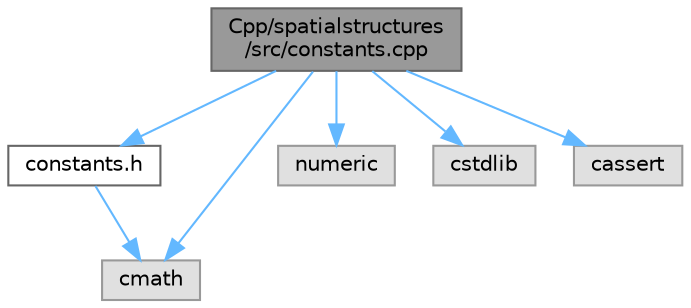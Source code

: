 digraph "Cpp/spatialstructures/src/constants.cpp"
{
 // LATEX_PDF_SIZE
  bgcolor="transparent";
  edge [fontname=Helvetica,fontsize=10,labelfontname=Helvetica,labelfontsize=10];
  node [fontname=Helvetica,fontsize=10,shape=box,height=0.2,width=0.4];
  Node1 [label="Cpp/spatialstructures\l/src/constants.cpp",height=0.2,width=0.4,color="gray40", fillcolor="grey60", style="filled", fontcolor="black",tooltip="Contains implementation for the HF::SpatialStructures namespace."];
  Node1 -> Node2 [color="steelblue1",style="solid"];
  Node2 [label="constants.h",height=0.2,width=0.4,color="grey40", fillcolor="white", style="filled",URL="$a00251.html",tooltip="Contains definitions for the HF::SpatialStructures namespace."];
  Node2 -> Node3 [color="steelblue1",style="solid"];
  Node3 [label="cmath",height=0.2,width=0.4,color="grey60", fillcolor="#E0E0E0", style="filled",tooltip=" "];
  Node1 -> Node4 [color="steelblue1",style="solid"];
  Node4 [label="numeric",height=0.2,width=0.4,color="grey60", fillcolor="#E0E0E0", style="filled",tooltip=" "];
  Node1 -> Node5 [color="steelblue1",style="solid"];
  Node5 [label="cstdlib",height=0.2,width=0.4,color="grey60", fillcolor="#E0E0E0", style="filled",tooltip=" "];
  Node1 -> Node3 [color="steelblue1",style="solid"];
  Node1 -> Node6 [color="steelblue1",style="solid"];
  Node6 [label="cassert",height=0.2,width=0.4,color="grey60", fillcolor="#E0E0E0", style="filled",tooltip=" "];
}
